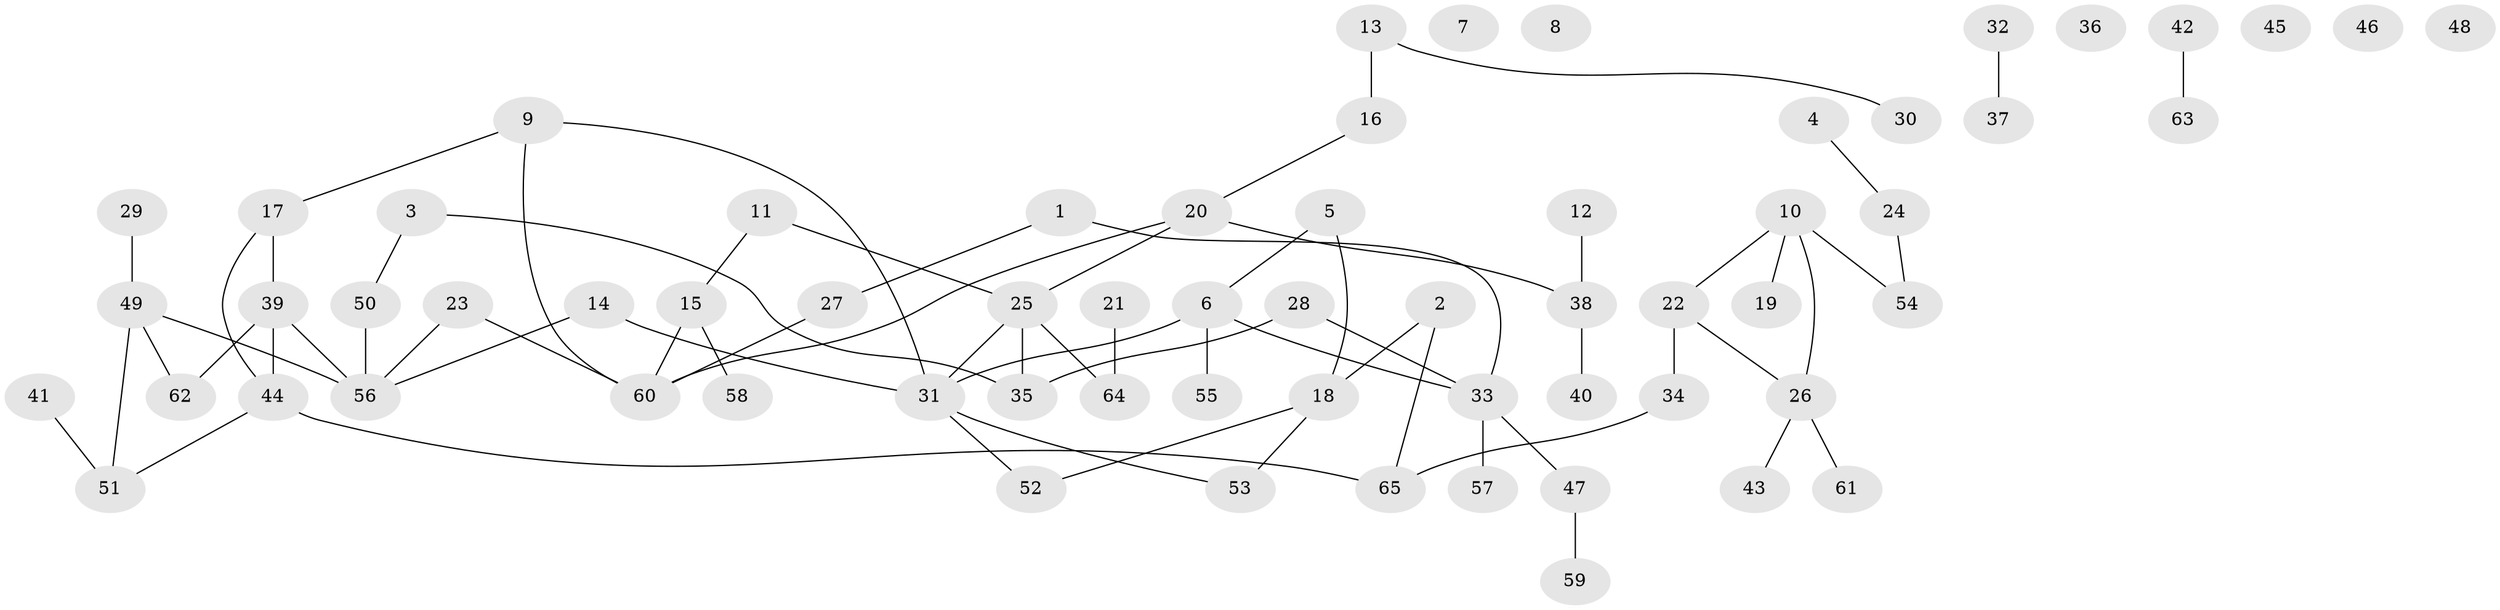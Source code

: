 // Generated by graph-tools (version 1.1) at 2025/00/03/09/25 03:00:53]
// undirected, 65 vertices, 70 edges
graph export_dot {
graph [start="1"]
  node [color=gray90,style=filled];
  1;
  2;
  3;
  4;
  5;
  6;
  7;
  8;
  9;
  10;
  11;
  12;
  13;
  14;
  15;
  16;
  17;
  18;
  19;
  20;
  21;
  22;
  23;
  24;
  25;
  26;
  27;
  28;
  29;
  30;
  31;
  32;
  33;
  34;
  35;
  36;
  37;
  38;
  39;
  40;
  41;
  42;
  43;
  44;
  45;
  46;
  47;
  48;
  49;
  50;
  51;
  52;
  53;
  54;
  55;
  56;
  57;
  58;
  59;
  60;
  61;
  62;
  63;
  64;
  65;
  1 -- 27;
  1 -- 33;
  2 -- 18;
  2 -- 65;
  3 -- 35;
  3 -- 50;
  4 -- 24;
  5 -- 6;
  5 -- 18;
  6 -- 31;
  6 -- 33;
  6 -- 55;
  9 -- 17;
  9 -- 31;
  9 -- 60;
  10 -- 19;
  10 -- 22;
  10 -- 26;
  10 -- 54;
  11 -- 15;
  11 -- 25;
  12 -- 38;
  13 -- 16;
  13 -- 30;
  14 -- 31;
  14 -- 56;
  15 -- 58;
  15 -- 60;
  16 -- 20;
  17 -- 39;
  17 -- 44;
  18 -- 52;
  18 -- 53;
  20 -- 25;
  20 -- 38;
  20 -- 60;
  21 -- 64;
  22 -- 26;
  22 -- 34;
  23 -- 56;
  23 -- 60;
  24 -- 54;
  25 -- 31;
  25 -- 35;
  25 -- 64;
  26 -- 43;
  26 -- 61;
  27 -- 60;
  28 -- 33;
  28 -- 35;
  29 -- 49;
  31 -- 52;
  31 -- 53;
  32 -- 37;
  33 -- 47;
  33 -- 57;
  34 -- 65;
  38 -- 40;
  39 -- 44;
  39 -- 56;
  39 -- 62;
  41 -- 51;
  42 -- 63;
  44 -- 51;
  44 -- 65;
  47 -- 59;
  49 -- 51;
  49 -- 56;
  49 -- 62;
  50 -- 56;
}
